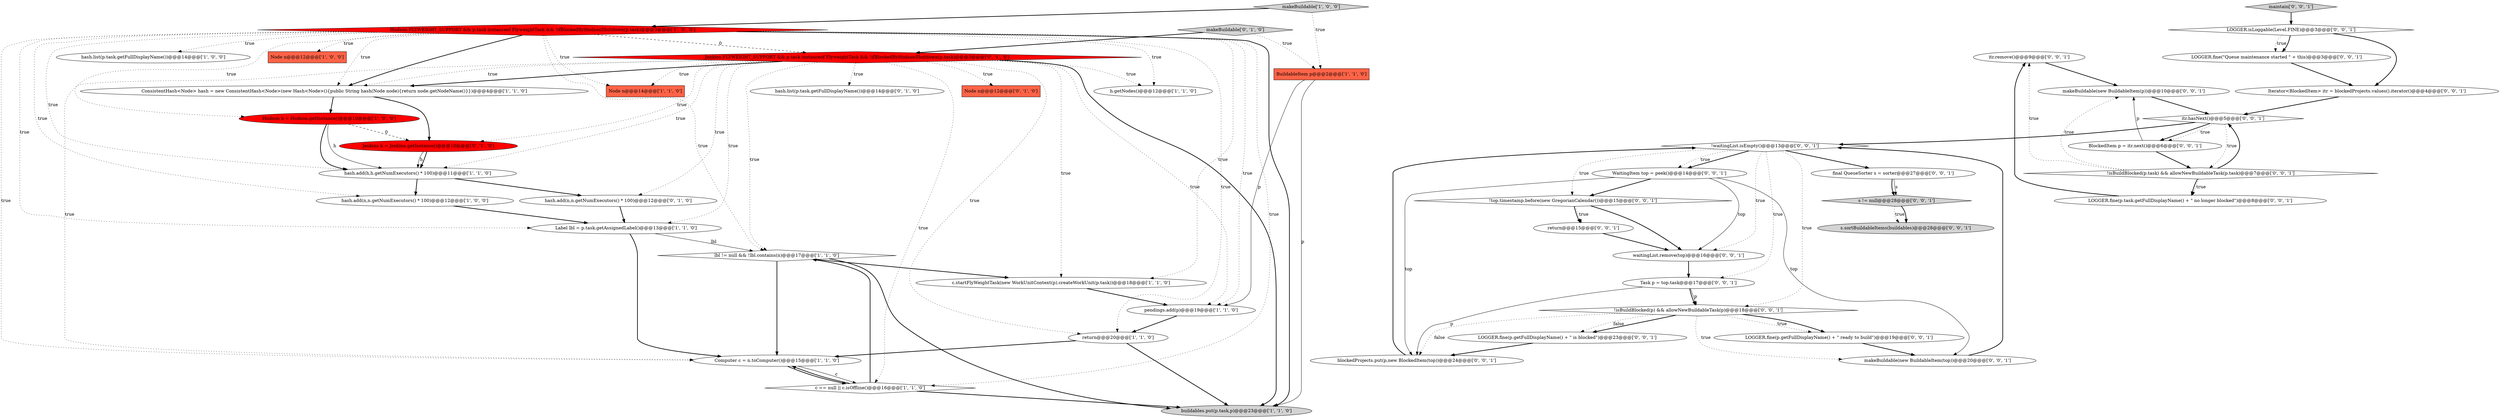 digraph {
24 [style = filled, label = "Jenkins h = Jenkins.getInstance()@@@10@@@['0', '1', '0']", fillcolor = red, shape = ellipse image = "AAA1AAABBB2BBB"];
35 [style = filled, label = "itr.remove()@@@9@@@['0', '0', '1']", fillcolor = white, shape = ellipse image = "AAA0AAABBB3BBB"];
16 [style = filled, label = "buildables.put(p.task,p)@@@23@@@['1', '1', '0']", fillcolor = lightgray, shape = ellipse image = "AAA0AAABBB1BBB"];
48 [style = filled, label = "makeBuildable(new BuildableItem(p))@@@10@@@['0', '0', '1']", fillcolor = white, shape = ellipse image = "AAA0AAABBB3BBB"];
41 [style = filled, label = "!isBuildBlocked(p) && allowNewBuildableTask(p)@@@18@@@['0', '0', '1']", fillcolor = white, shape = diamond image = "AAA0AAABBB3BBB"];
6 [style = filled, label = "Node n@@@14@@@['1', '1', '0']", fillcolor = tomato, shape = box image = "AAA0AAABBB1BBB"];
28 [style = filled, label = "LOGGER.fine(p.task.getFullDisplayName() + \" no longer blocked\")@@@8@@@['0', '0', '1']", fillcolor = white, shape = ellipse image = "AAA0AAABBB3BBB"];
22 [style = filled, label = "hash.list(p.task.getFullDisplayName())@@@14@@@['0', '1', '0']", fillcolor = white, shape = ellipse image = "AAA0AAABBB2BBB"];
31 [style = filled, label = "WaitingItem top = peek()@@@14@@@['0', '0', '1']", fillcolor = white, shape = ellipse image = "AAA0AAABBB3BBB"];
7 [style = filled, label = "c.startFlyWeightTask(new WorkUnitContext(p).createWorkUnit(p.task))@@@18@@@['1', '1', '0']", fillcolor = white, shape = ellipse image = "AAA0AAABBB1BBB"];
27 [style = filled, label = "s != null@@@28@@@['0', '0', '1']", fillcolor = lightgray, shape = diamond image = "AAA0AAABBB3BBB"];
14 [style = filled, label = "hash.add(h,h.getNumExecutors() * 100)@@@11@@@['1', '1', '0']", fillcolor = white, shape = ellipse image = "AAA0AAABBB1BBB"];
19 [style = filled, label = "makeBuildable['0', '1', '0']", fillcolor = lightgray, shape = diamond image = "AAA0AAABBB2BBB"];
26 [style = filled, label = "waitingList.remove(top)@@@16@@@['0', '0', '1']", fillcolor = white, shape = ellipse image = "AAA0AAABBB3BBB"];
39 [style = filled, label = "BlockedItem p = itr.next()@@@6@@@['0', '0', '1']", fillcolor = white, shape = ellipse image = "AAA0AAABBB3BBB"];
37 [style = filled, label = "return@@@15@@@['0', '0', '1']", fillcolor = white, shape = ellipse image = "AAA0AAABBB3BBB"];
15 [style = filled, label = "c == null || c.isOffline()@@@16@@@['1', '1', '0']", fillcolor = white, shape = diamond image = "AAA0AAABBB1BBB"];
1 [style = filled, label = "hash.list(p.task.getFullDisplayName())@@@14@@@['1', '0', '0']", fillcolor = white, shape = ellipse image = "AAA0AAABBB1BBB"];
5 [style = filled, label = "makeBuildable['1', '0', '0']", fillcolor = lightgray, shape = diamond image = "AAA0AAABBB1BBB"];
29 [style = filled, label = "!top.timestamp.before(new GregorianCalendar())@@@15@@@['0', '0', '1']", fillcolor = white, shape = diamond image = "AAA0AAABBB3BBB"];
38 [style = filled, label = "LOGGER.fine(p.getFullDisplayName() + \" ready to build\")@@@19@@@['0', '0', '1']", fillcolor = white, shape = ellipse image = "AAA0AAABBB3BBB"];
9 [style = filled, label = "lbl != null && !lbl.contains(n)@@@17@@@['1', '1', '0']", fillcolor = white, shape = diamond image = "AAA0AAABBB1BBB"];
33 [style = filled, label = "makeBuildable(new BuildableItem(top))@@@20@@@['0', '0', '1']", fillcolor = white, shape = ellipse image = "AAA0AAABBB3BBB"];
20 [style = filled, label = "Node n@@@12@@@['0', '1', '0']", fillcolor = tomato, shape = box image = "AAA0AAABBB2BBB"];
25 [style = filled, label = "final QueueSorter s = sorter@@@27@@@['0', '0', '1']", fillcolor = white, shape = ellipse image = "AAA0AAABBB3BBB"];
40 [style = filled, label = "!isBuildBlocked(p.task) && allowNewBuildableTask(p.task)@@@7@@@['0', '0', '1']", fillcolor = white, shape = diamond image = "AAA0AAABBB3BBB"];
0 [style = filled, label = "Node n@@@12@@@['1', '0', '0']", fillcolor = tomato, shape = box image = "AAA0AAABBB1BBB"];
11 [style = filled, label = "pendings.add(p)@@@19@@@['1', '1', '0']", fillcolor = white, shape = ellipse image = "AAA0AAABBB1BBB"];
4 [style = filled, label = "hash.add(n,n.getNumExecutors() * 100)@@@12@@@['1', '0', '0']", fillcolor = white, shape = ellipse image = "AAA0AAABBB1BBB"];
10 [style = filled, label = "Hudson.FLYWEIGHT_SUPPORT && p.task instanceof FlyweightTask && !ifBlockedByHudsonShutdown(p.task)@@@3@@@['1', '0', '0']", fillcolor = red, shape = diamond image = "AAA1AAABBB1BBB"];
44 [style = filled, label = "s.sortBuildableItems(buildables)@@@28@@@['0', '0', '1']", fillcolor = lightgray, shape = ellipse image = "AAA0AAABBB3BBB"];
2 [style = filled, label = "Computer c = n.toComputer()@@@15@@@['1', '1', '0']", fillcolor = white, shape = ellipse image = "AAA0AAABBB1BBB"];
34 [style = filled, label = "Iterator<BlockedItem> itr = blockedProjects.values().iterator()@@@4@@@['0', '0', '1']", fillcolor = white, shape = ellipse image = "AAA0AAABBB3BBB"];
30 [style = filled, label = "LOGGER.fine(p.getFullDisplayName() + \" is blocked\")@@@23@@@['0', '0', '1']", fillcolor = white, shape = ellipse image = "AAA0AAABBB3BBB"];
3 [style = filled, label = "return@@@20@@@['1', '1', '0']", fillcolor = white, shape = ellipse image = "AAA0AAABBB1BBB"];
32 [style = filled, label = "Task p = top.task@@@17@@@['0', '0', '1']", fillcolor = white, shape = ellipse image = "AAA0AAABBB3BBB"];
18 [style = filled, label = "ConsistentHash<Node> hash = new ConsistentHash<Node>(new Hash<Node>(){public String hash(Node node){return node.getNodeName()}})@@@4@@@['1', '1', '0']", fillcolor = white, shape = ellipse image = "AAA0AAABBB1BBB"];
36 [style = filled, label = "blockedProjects.put(p,new BlockedItem(top))@@@24@@@['0', '0', '1']", fillcolor = white, shape = ellipse image = "AAA0AAABBB3BBB"];
45 [style = filled, label = "maintain['0', '0', '1']", fillcolor = lightgray, shape = diamond image = "AAA0AAABBB3BBB"];
8 [style = filled, label = "Label lbl = p.task.getAssignedLabel()@@@13@@@['1', '1', '0']", fillcolor = white, shape = ellipse image = "AAA0AAABBB1BBB"];
47 [style = filled, label = "LOGGER.isLoggable(Level.FINE)@@@3@@@['0', '0', '1']", fillcolor = white, shape = diamond image = "AAA0AAABBB3BBB"];
46 [style = filled, label = "!waitingList.isEmpty()@@@13@@@['0', '0', '1']", fillcolor = white, shape = diamond image = "AAA0AAABBB3BBB"];
13 [style = filled, label = "Hudson h = Hudson.getInstance()@@@10@@@['1', '0', '0']", fillcolor = red, shape = ellipse image = "AAA1AAABBB1BBB"];
17 [style = filled, label = "h.getNodes()@@@12@@@['1', '1', '0']", fillcolor = white, shape = ellipse image = "AAA0AAABBB1BBB"];
42 [style = filled, label = "LOGGER.fine(\"Queue maintenance started \" + this)@@@3@@@['0', '0', '1']", fillcolor = white, shape = ellipse image = "AAA0AAABBB3BBB"];
23 [style = filled, label = "hash.add(n,n.getNumExecutors() * 100)@@@12@@@['0', '1', '0']", fillcolor = white, shape = ellipse image = "AAA0AAABBB2BBB"];
21 [style = filled, label = "Jenkins.FLYWEIGHT_SUPPORT && p.task instanceof FlyweightTask && !ifBlockedByHudsonShutdown(p.task)@@@3@@@['0', '1', '0']", fillcolor = red, shape = diamond image = "AAA1AAABBB2BBB"];
43 [style = filled, label = "itr.hasNext()@@@5@@@['0', '0', '1']", fillcolor = white, shape = diamond image = "AAA0AAABBB3BBB"];
12 [style = filled, label = "BuildableItem p@@@2@@@['1', '1', '0']", fillcolor = tomato, shape = box image = "AAA0AAABBB1BBB"];
10->8 [style = dotted, label="true"];
35->48 [style = bold, label=""];
46->25 [style = bold, label=""];
21->11 [style = dotted, label="true"];
21->15 [style = dotted, label="true"];
21->18 [style = dotted, label="true"];
27->44 [style = dotted, label="true"];
21->8 [style = dotted, label="true"];
27->44 [style = bold, label=""];
31->36 [style = solid, label="top"];
40->28 [style = dotted, label="true"];
10->3 [style = dotted, label="true"];
46->31 [style = bold, label=""];
30->36 [style = bold, label=""];
5->12 [style = dotted, label="true"];
3->16 [style = bold, label=""];
9->7 [style = bold, label=""];
41->38 [style = dotted, label="true"];
9->16 [style = bold, label=""];
21->18 [style = bold, label=""];
13->24 [style = dashed, label="0"];
21->24 [style = dotted, label="true"];
48->43 [style = bold, label=""];
33->46 [style = bold, label=""];
21->23 [style = dotted, label="true"];
21->7 [style = dotted, label="true"];
2->15 [style = bold, label=""];
21->16 [style = bold, label=""];
4->8 [style = bold, label=""];
10->1 [style = dotted, label="true"];
41->33 [style = dotted, label="true"];
10->4 [style = dotted, label="true"];
47->34 [style = bold, label=""];
13->14 [style = bold, label=""];
10->18 [style = dotted, label="true"];
5->10 [style = bold, label=""];
10->6 [style = dotted, label="true"];
7->11 [style = bold, label=""];
21->20 [style = dotted, label="true"];
26->32 [style = bold, label=""];
46->29 [style = dotted, label="true"];
37->26 [style = bold, label=""];
9->2 [style = bold, label=""];
8->9 [style = solid, label="lbl"];
46->31 [style = dotted, label="true"];
31->29 [style = bold, label=""];
21->22 [style = dotted, label="true"];
40->48 [style = dotted, label="true"];
21->17 [style = dotted, label="true"];
23->8 [style = bold, label=""];
31->33 [style = solid, label="top"];
43->46 [style = bold, label=""];
40->35 [style = dotted, label="true"];
29->26 [style = bold, label=""];
25->27 [style = bold, label=""];
46->32 [style = dotted, label="true"];
36->46 [style = bold, label=""];
28->35 [style = bold, label=""];
41->30 [style = bold, label=""];
21->9 [style = dotted, label="true"];
41->30 [style = dotted, label="false"];
3->2 [style = bold, label=""];
32->36 [style = solid, label="p"];
15->9 [style = bold, label=""];
47->42 [style = dotted, label="true"];
10->0 [style = dotted, label="true"];
41->38 [style = bold, label=""];
24->14 [style = solid, label="h"];
38->33 [style = bold, label=""];
21->6 [style = dotted, label="true"];
14->4 [style = bold, label=""];
25->27 [style = solid, label="s"];
10->18 [style = bold, label=""];
18->24 [style = bold, label=""];
47->42 [style = bold, label=""];
19->12 [style = dotted, label="true"];
21->2 [style = dotted, label="true"];
29->37 [style = bold, label=""];
10->9 [style = dotted, label="true"];
10->17 [style = dotted, label="true"];
13->14 [style = solid, label="h"];
10->16 [style = bold, label=""];
10->13 [style = dotted, label="true"];
8->2 [style = bold, label=""];
10->2 [style = dotted, label="true"];
10->11 [style = dotted, label="true"];
11->3 [style = bold, label=""];
14->23 [style = bold, label=""];
39->40 [style = bold, label=""];
39->48 [style = solid, label="p"];
21->3 [style = dotted, label="true"];
43->40 [style = dotted, label="true"];
32->41 [style = bold, label=""];
32->41 [style = solid, label="p"];
40->43 [style = bold, label=""];
34->43 [style = bold, label=""];
43->39 [style = bold, label=""];
31->26 [style = solid, label="top"];
12->11 [style = solid, label="p"];
19->21 [style = bold, label=""];
42->34 [style = bold, label=""];
15->2 [style = bold, label=""];
10->21 [style = dashed, label="0"];
2->15 [style = solid, label="c"];
40->28 [style = bold, label=""];
46->41 [style = dotted, label="true"];
29->37 [style = dotted, label="true"];
15->16 [style = bold, label=""];
12->16 [style = solid, label="p"];
24->14 [style = bold, label=""];
10->14 [style = dotted, label="true"];
46->26 [style = dotted, label="true"];
10->15 [style = dotted, label="true"];
41->36 [style = dotted, label="false"];
21->14 [style = dotted, label="true"];
18->13 [style = bold, label=""];
45->47 [style = bold, label=""];
10->7 [style = dotted, label="true"];
43->39 [style = dotted, label="true"];
}
